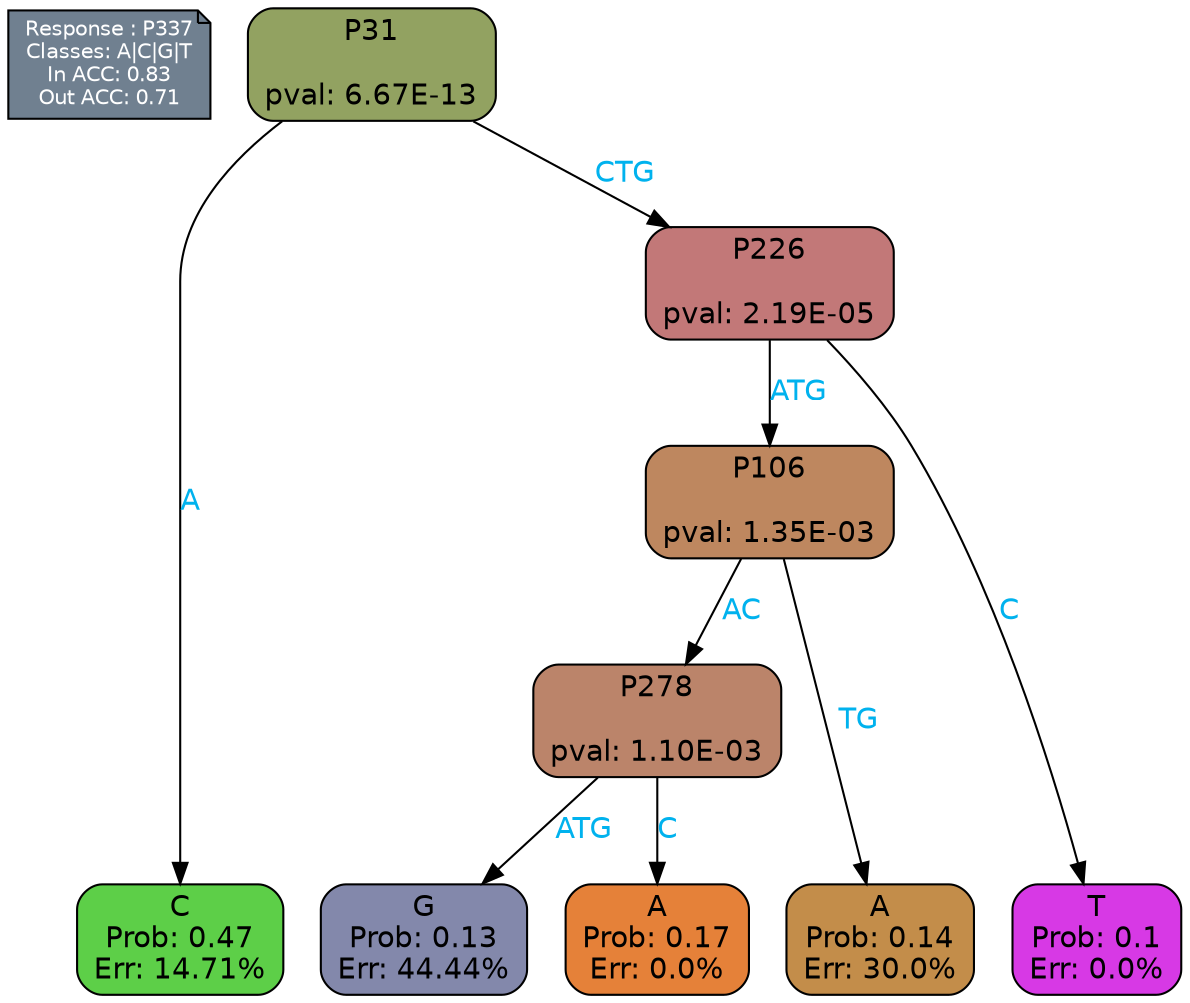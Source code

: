 digraph Tree {
node [shape=box, style="filled, rounded", color="black", fontname=helvetica] ;
graph [ranksep=equally, splines=polylines, bgcolor=transparent, dpi=600] ;
edge [fontname=helvetica] ;
LEGEND [label="Response : P337
Classes: A|C|G|T
In ACC: 0.83
Out ACC: 0.71
",shape=note,align=left,style=filled,fillcolor="slategray",fontcolor="white",fontsize=10];1 [label="P31

pval: 6.67E-13", fillcolor="#92a261"] ;
2 [label="C
Prob: 0.47
Err: 14.71%", fillcolor="#5dcf48"] ;
3 [label="P226

pval: 2.19E-05", fillcolor="#c27878"] ;
4 [label="P106

pval: 1.35E-03", fillcolor="#be875f"] ;
5 [label="P278

pval: 1.10E-03", fillcolor="#bb846a"] ;
6 [label="G
Prob: 0.13
Err: 44.44%", fillcolor="#8388ab"] ;
7 [label="A
Prob: 0.17
Err: 0.0%", fillcolor="#e58139"] ;
8 [label="A
Prob: 0.14
Err: 30.0%", fillcolor="#c38d4a"] ;
9 [label="T
Prob: 0.1
Err: 0.0%", fillcolor="#d739e5"] ;
1 -> 2 [label="A",fontcolor=deepskyblue2] ;
1 -> 3 [label="CTG",fontcolor=deepskyblue2] ;
3 -> 9 [label="C",fontcolor=deepskyblue2] ;
3 -> 4 [label="ATG",fontcolor=deepskyblue2] ;
4 -> 8 [label="TG",fontcolor=deepskyblue2] ;
4 -> 5 [label="AC",fontcolor=deepskyblue2] ;
5 -> 6 [label="ATG",fontcolor=deepskyblue2] ;
5 -> 7 [label="C",fontcolor=deepskyblue2] ;
{rank = same; 2;6;7;8;9;}{rank = same; LEGEND;1;}}
